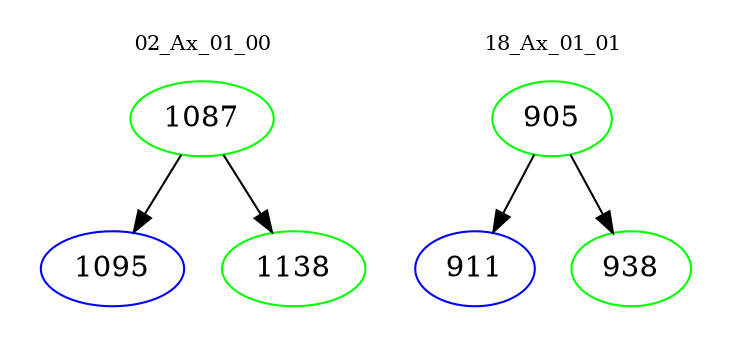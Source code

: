 digraph{
subgraph cluster_0 {
color = white
label = "02_Ax_01_00";
fontsize=10;
T0_1087 [label="1087", color="green"]
T0_1087 -> T0_1095 [color="black"]
T0_1095 [label="1095", color="blue"]
T0_1087 -> T0_1138 [color="black"]
T0_1138 [label="1138", color="green"]
}
subgraph cluster_1 {
color = white
label = "18_Ax_01_01";
fontsize=10;
T1_905 [label="905", color="green"]
T1_905 -> T1_911 [color="black"]
T1_911 [label="911", color="blue"]
T1_905 -> T1_938 [color="black"]
T1_938 [label="938", color="green"]
}
}
